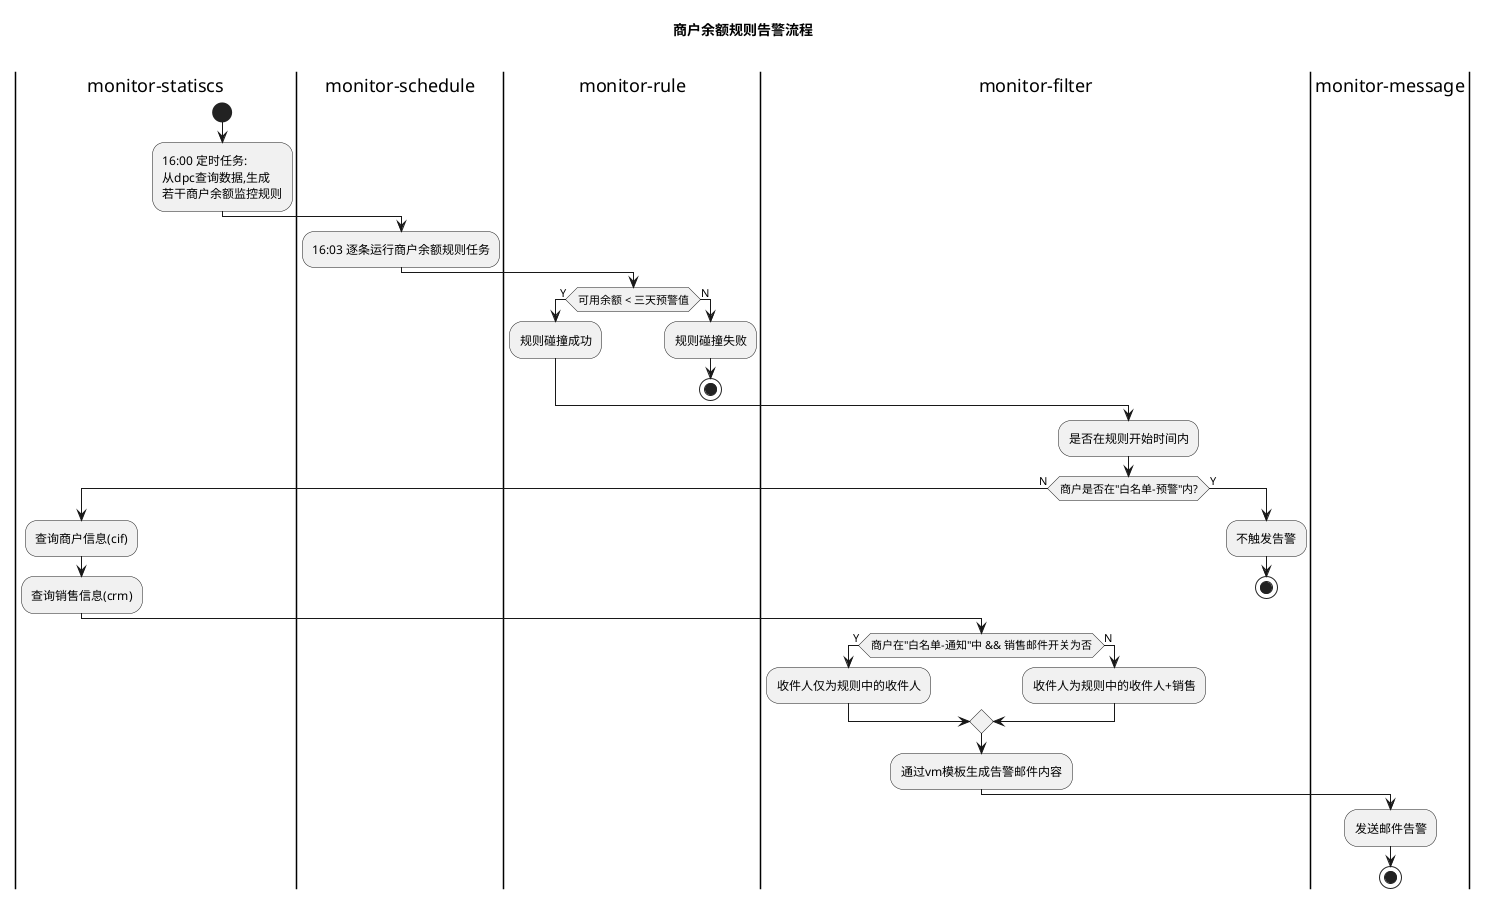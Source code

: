 
@startuml
title 商户余额规则告警流程\n

|#white|monitor-statiscs|
start
'note right: 定时生成商\n户余额规则
:16:00 定时任务:
从dpc查询数据,生成
若干商户余额监控规则;
|monitor-schedule|

:16:03 逐条运行商户余额规则任务;

|monitor-rule|
if(可用余额 < 三天预警值) then (Y)
    :规则碰撞成功;
else (N)
    :规则碰撞失败;
stop;
endif

|monitor-filter|
:是否在规则开始时间内;
if(商户是否在"白名单-预警"内?) then (N)
    |monitor-statiscs|
    :查询商户信息(cif);
    :查询销售信息(crm);
    |monitor-filter|
    if(商户在"白名单-通知"中 && 销售邮件开关为否) then (Y)
        :收件人仅为规则中的收件人;
    else (N)
        :收件人为规则中的收件人+销售;
    endif;
    :通过vm模板生成告警邮件内容;
else (Y)
:不触发告警;
stop;
endif;

|monitor-message|
:发送邮件告警;
stop;
@enduml